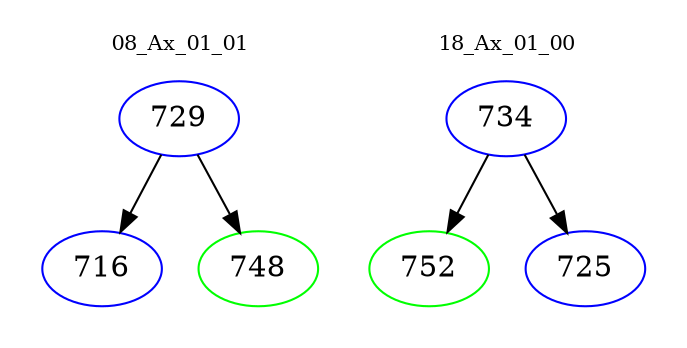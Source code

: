 digraph{
subgraph cluster_0 {
color = white
label = "08_Ax_01_01";
fontsize=10;
T0_729 [label="729", color="blue"]
T0_729 -> T0_716 [color="black"]
T0_716 [label="716", color="blue"]
T0_729 -> T0_748 [color="black"]
T0_748 [label="748", color="green"]
}
subgraph cluster_1 {
color = white
label = "18_Ax_01_00";
fontsize=10;
T1_734 [label="734", color="blue"]
T1_734 -> T1_752 [color="black"]
T1_752 [label="752", color="green"]
T1_734 -> T1_725 [color="black"]
T1_725 [label="725", color="blue"]
}
}
